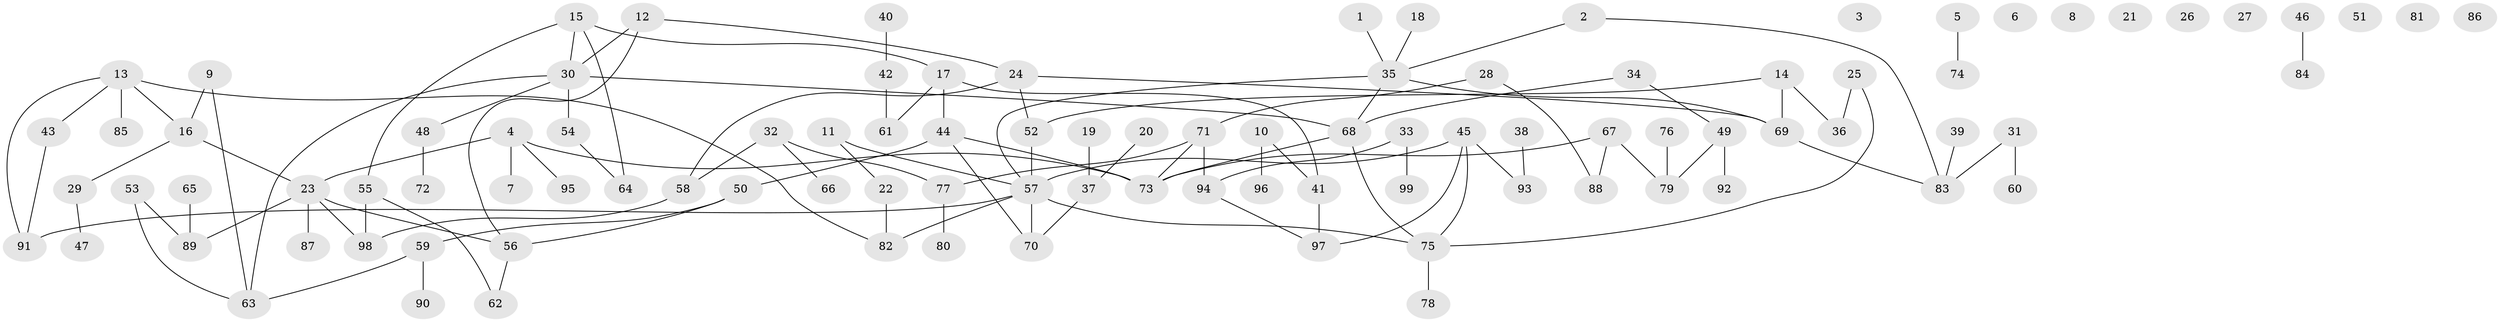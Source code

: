 // Generated by graph-tools (version 1.1) at 2025/00/03/09/25 03:00:45]
// undirected, 99 vertices, 114 edges
graph export_dot {
graph [start="1"]
  node [color=gray90,style=filled];
  1;
  2;
  3;
  4;
  5;
  6;
  7;
  8;
  9;
  10;
  11;
  12;
  13;
  14;
  15;
  16;
  17;
  18;
  19;
  20;
  21;
  22;
  23;
  24;
  25;
  26;
  27;
  28;
  29;
  30;
  31;
  32;
  33;
  34;
  35;
  36;
  37;
  38;
  39;
  40;
  41;
  42;
  43;
  44;
  45;
  46;
  47;
  48;
  49;
  50;
  51;
  52;
  53;
  54;
  55;
  56;
  57;
  58;
  59;
  60;
  61;
  62;
  63;
  64;
  65;
  66;
  67;
  68;
  69;
  70;
  71;
  72;
  73;
  74;
  75;
  76;
  77;
  78;
  79;
  80;
  81;
  82;
  83;
  84;
  85;
  86;
  87;
  88;
  89;
  90;
  91;
  92;
  93;
  94;
  95;
  96;
  97;
  98;
  99;
  1 -- 35;
  2 -- 35;
  2 -- 83;
  4 -- 7;
  4 -- 23;
  4 -- 73;
  4 -- 95;
  5 -- 74;
  9 -- 16;
  9 -- 63;
  10 -- 41;
  10 -- 96;
  11 -- 22;
  11 -- 57;
  12 -- 24;
  12 -- 30;
  12 -- 56;
  13 -- 16;
  13 -- 43;
  13 -- 82;
  13 -- 85;
  13 -- 91;
  14 -- 36;
  14 -- 52;
  14 -- 69;
  15 -- 17;
  15 -- 30;
  15 -- 55;
  15 -- 64;
  16 -- 23;
  16 -- 29;
  17 -- 41;
  17 -- 44;
  17 -- 61;
  18 -- 35;
  19 -- 37;
  20 -- 37;
  22 -- 82;
  23 -- 56;
  23 -- 87;
  23 -- 89;
  23 -- 98;
  24 -- 52;
  24 -- 58;
  24 -- 69;
  25 -- 36;
  25 -- 75;
  28 -- 71;
  28 -- 88;
  29 -- 47;
  30 -- 48;
  30 -- 54;
  30 -- 63;
  30 -- 68;
  31 -- 60;
  31 -- 83;
  32 -- 58;
  32 -- 66;
  32 -- 77;
  33 -- 94;
  33 -- 99;
  34 -- 49;
  34 -- 68;
  35 -- 57;
  35 -- 68;
  35 -- 69;
  37 -- 70;
  38 -- 93;
  39 -- 83;
  40 -- 42;
  41 -- 97;
  42 -- 61;
  43 -- 91;
  44 -- 50;
  44 -- 70;
  44 -- 73;
  45 -- 57;
  45 -- 75;
  45 -- 93;
  45 -- 97;
  46 -- 84;
  48 -- 72;
  49 -- 79;
  49 -- 92;
  50 -- 56;
  50 -- 59;
  52 -- 57;
  53 -- 63;
  53 -- 89;
  54 -- 64;
  55 -- 62;
  55 -- 98;
  56 -- 62;
  57 -- 70;
  57 -- 75;
  57 -- 82;
  57 -- 91;
  58 -- 98;
  59 -- 63;
  59 -- 90;
  65 -- 89;
  67 -- 73;
  67 -- 79;
  67 -- 88;
  68 -- 73;
  68 -- 75;
  69 -- 83;
  71 -- 73;
  71 -- 77;
  71 -- 94;
  75 -- 78;
  76 -- 79;
  77 -- 80;
  94 -- 97;
}
